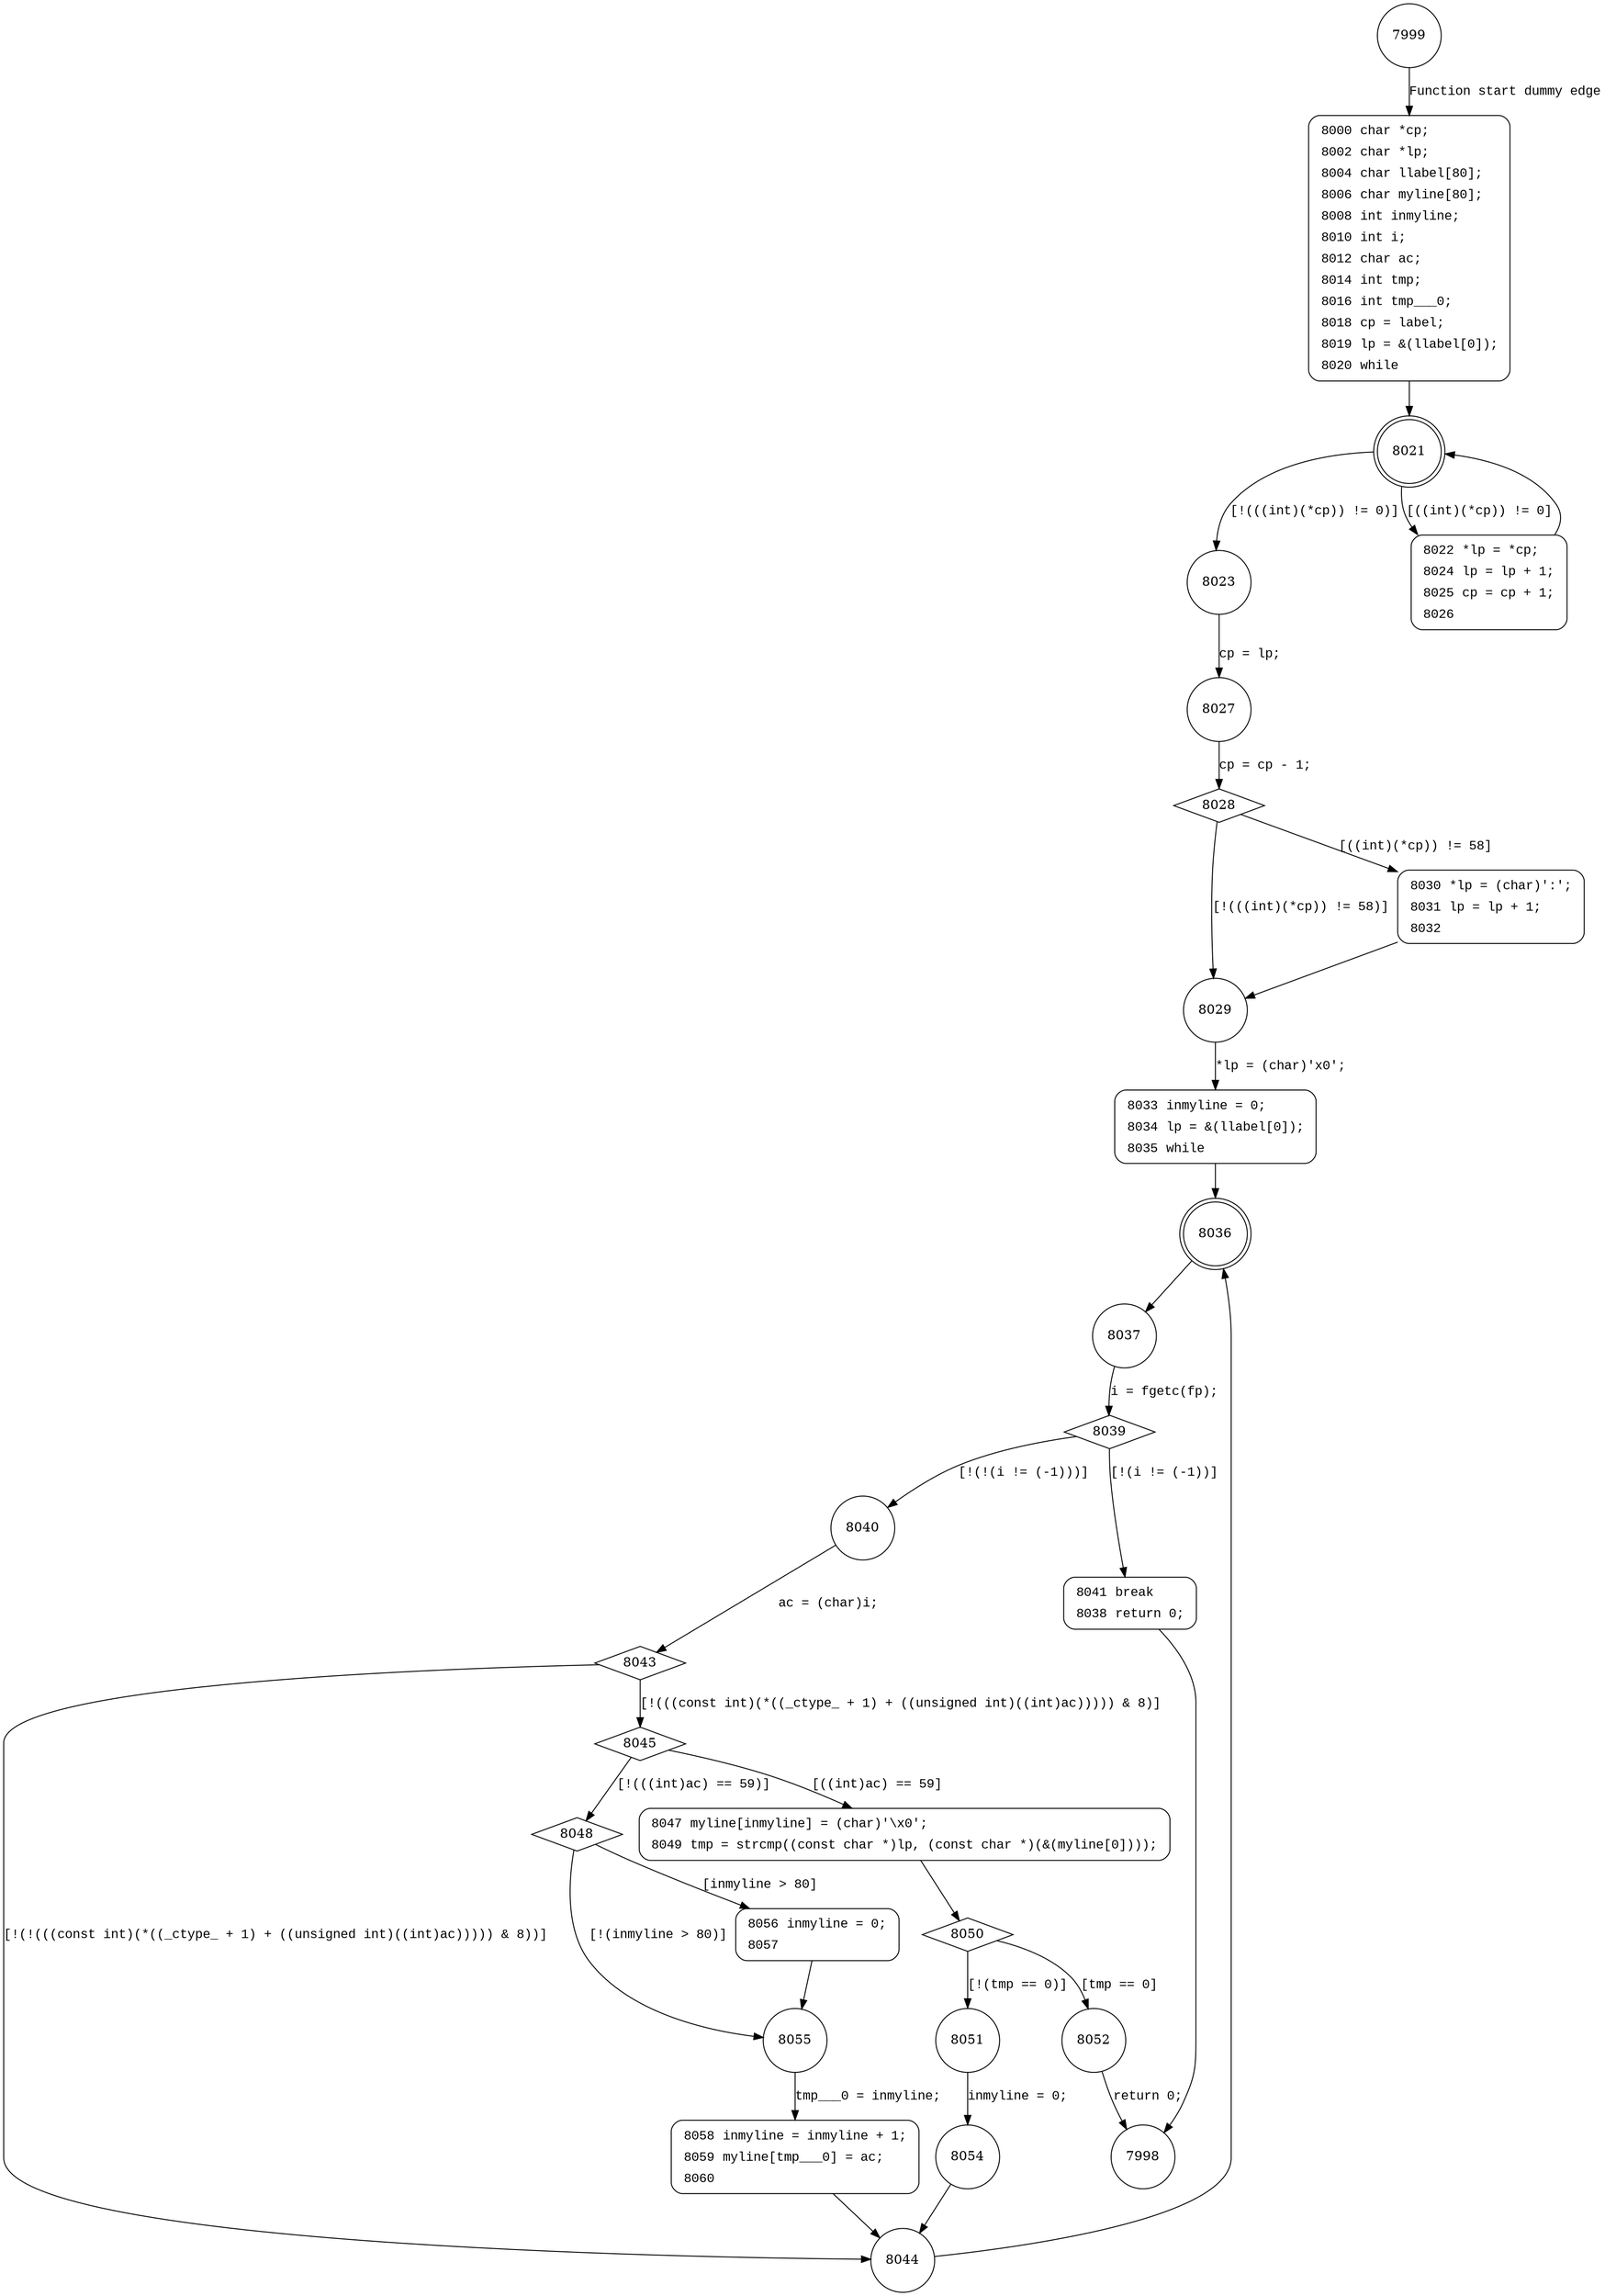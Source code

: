 digraph math_findlabel {
7999 [shape="circle"]
8000 [shape="circle"]
8021 [shape="doublecircle"]
8023 [shape="circle"]
8022 [shape="circle"]
8027 [shape="circle"]
8028 [shape="diamond"]
8029 [shape="circle"]
8030 [shape="circle"]
8033 [shape="circle"]
8036 [shape="doublecircle"]
8037 [shape="circle"]
8039 [shape="diamond"]
8040 [shape="circle"]
8041 [shape="circle"]
8043 [shape="diamond"]
8044 [shape="circle"]
8045 [shape="diamond"]
8048 [shape="diamond"]
8047 [shape="circle"]
8050 [shape="diamond"]
8051 [shape="circle"]
8052 [shape="circle"]
8054 [shape="circle"]
8055 [shape="circle"]
8056 [shape="circle"]
8058 [shape="circle"]
7998 [shape="circle"]
8000 [style="filled,bold" penwidth="1" fillcolor="white" fontname="Courier New" shape="Mrecord" label=<<table border="0" cellborder="0" cellpadding="3" bgcolor="white"><tr><td align="right">8000</td><td align="left">char *cp;</td></tr><tr><td align="right">8002</td><td align="left">char *lp;</td></tr><tr><td align="right">8004</td><td align="left">char llabel[80];</td></tr><tr><td align="right">8006</td><td align="left">char myline[80];</td></tr><tr><td align="right">8008</td><td align="left">int inmyline;</td></tr><tr><td align="right">8010</td><td align="left">int i;</td></tr><tr><td align="right">8012</td><td align="left">char ac;</td></tr><tr><td align="right">8014</td><td align="left">int tmp;</td></tr><tr><td align="right">8016</td><td align="left">int tmp___0;</td></tr><tr><td align="right">8018</td><td align="left">cp = label;</td></tr><tr><td align="right">8019</td><td align="left">lp = &amp;(llabel[0]);</td></tr><tr><td align="right">8020</td><td align="left">while</td></tr></table>>]
8000 -> 8021[label=""]
8022 [style="filled,bold" penwidth="1" fillcolor="white" fontname="Courier New" shape="Mrecord" label=<<table border="0" cellborder="0" cellpadding="3" bgcolor="white"><tr><td align="right">8022</td><td align="left">*lp = *cp;</td></tr><tr><td align="right">8024</td><td align="left">lp = lp + 1;</td></tr><tr><td align="right">8025</td><td align="left">cp = cp + 1;</td></tr><tr><td align="right">8026</td><td align="left"></td></tr></table>>]
8022 -> 8021[label=""]
8030 [style="filled,bold" penwidth="1" fillcolor="white" fontname="Courier New" shape="Mrecord" label=<<table border="0" cellborder="0" cellpadding="3" bgcolor="white"><tr><td align="right">8030</td><td align="left">*lp = (char)':';</td></tr><tr><td align="right">8031</td><td align="left">lp = lp + 1;</td></tr><tr><td align="right">8032</td><td align="left"></td></tr></table>>]
8030 -> 8029[label=""]
8033 [style="filled,bold" penwidth="1" fillcolor="white" fontname="Courier New" shape="Mrecord" label=<<table border="0" cellborder="0" cellpadding="3" bgcolor="white"><tr><td align="right">8033</td><td align="left">inmyline = 0;</td></tr><tr><td align="right">8034</td><td align="left">lp = &amp;(llabel[0]);</td></tr><tr><td align="right">8035</td><td align="left">while</td></tr></table>>]
8033 -> 8036[label=""]
8041 [style="filled,bold" penwidth="1" fillcolor="white" fontname="Courier New" shape="Mrecord" label=<<table border="0" cellborder="0" cellpadding="3" bgcolor="white"><tr><td align="right">8041</td><td align="left">break</td></tr><tr><td align="right">8038</td><td align="left">return 0;</td></tr></table>>]
8041 -> 7998[label=""]
8047 [style="filled,bold" penwidth="1" fillcolor="white" fontname="Courier New" shape="Mrecord" label=<<table border="0" cellborder="0" cellpadding="3" bgcolor="white"><tr><td align="right">8047</td><td align="left">myline[inmyline] = (char)'\x0';</td></tr><tr><td align="right">8049</td><td align="left">tmp = strcmp((const char *)lp, (const char *)(&amp;(myline[0])));</td></tr></table>>]
8047 -> 8050[label=""]
8056 [style="filled,bold" penwidth="1" fillcolor="white" fontname="Courier New" shape="Mrecord" label=<<table border="0" cellborder="0" cellpadding="3" bgcolor="white"><tr><td align="right">8056</td><td align="left">inmyline = 0;</td></tr><tr><td align="right">8057</td><td align="left"></td></tr></table>>]
8056 -> 8055[label=""]
8058 [style="filled,bold" penwidth="1" fillcolor="white" fontname="Courier New" shape="Mrecord" label=<<table border="0" cellborder="0" cellpadding="3" bgcolor="white"><tr><td align="right">8058</td><td align="left">inmyline = inmyline + 1;</td></tr><tr><td align="right">8059</td><td align="left">myline[tmp___0] = ac;</td></tr><tr><td align="right">8060</td><td align="left"></td></tr></table>>]
8058 -> 8044[label=""]
7999 -> 8000 [label="Function start dummy edge" fontname="Courier New"]
8021 -> 8023 [label="[!(((int)(*cp)) != 0)]" fontname="Courier New"]
8021 -> 8022 [label="[((int)(*cp)) != 0]" fontname="Courier New"]
8023 -> 8027 [label="cp = lp;" fontname="Courier New"]
8028 -> 8029 [label="[!(((int)(*cp)) != 58)]" fontname="Courier New"]
8028 -> 8030 [label="[((int)(*cp)) != 58]" fontname="Courier New"]
8029 -> 8033 [label="*lp = (char)'\x0';" fontname="Courier New"]
8036 -> 8037 [label="" fontname="Courier New"]
8039 -> 8040 [label="[!(!(i != (-1)))]" fontname="Courier New"]
8039 -> 8041 [label="[!(i != (-1))]" fontname="Courier New"]
8040 -> 8043 [label="ac = (char)i;" fontname="Courier New"]
8043 -> 8044 [label="[!(!(((const int)(*((_ctype_ + 1) + ((unsigned int)((int)ac))))) & 8))]" fontname="Courier New"]
8043 -> 8045 [label="[!(((const int)(*((_ctype_ + 1) + ((unsigned int)((int)ac))))) & 8)]" fontname="Courier New"]
8045 -> 8048 [label="[!(((int)ac) == 59)]" fontname="Courier New"]
8045 -> 8047 [label="[((int)ac) == 59]" fontname="Courier New"]
8050 -> 8051 [label="[!(tmp == 0)]" fontname="Courier New"]
8050 -> 8052 [label="[tmp == 0]" fontname="Courier New"]
8051 -> 8054 [label="inmyline = 0;" fontname="Courier New"]
8044 -> 8036 [label="" fontname="Courier New"]
8048 -> 8055 [label="[!(inmyline > 80)]" fontname="Courier New"]
8048 -> 8056 [label="[inmyline > 80]" fontname="Courier New"]
8055 -> 8058 [label="tmp___0 = inmyline;" fontname="Courier New"]
8027 -> 8028 [label="cp = cp - 1;" fontname="Courier New"]
8037 -> 8039 [label="i = fgetc(fp);" fontname="Courier New"]
8052 -> 7998 [label="return 0;" fontname="Courier New"]
8054 -> 8044 [label="" fontname="Courier New"]
}